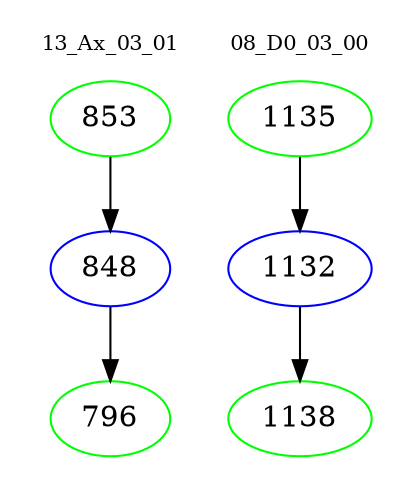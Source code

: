 digraph{
subgraph cluster_0 {
color = white
label = "13_Ax_03_01";
fontsize=10;
T0_853 [label="853", color="green"]
T0_853 -> T0_848 [color="black"]
T0_848 [label="848", color="blue"]
T0_848 -> T0_796 [color="black"]
T0_796 [label="796", color="green"]
}
subgraph cluster_1 {
color = white
label = "08_D0_03_00";
fontsize=10;
T1_1135 [label="1135", color="green"]
T1_1135 -> T1_1132 [color="black"]
T1_1132 [label="1132", color="blue"]
T1_1132 -> T1_1138 [color="black"]
T1_1138 [label="1138", color="green"]
}
}
